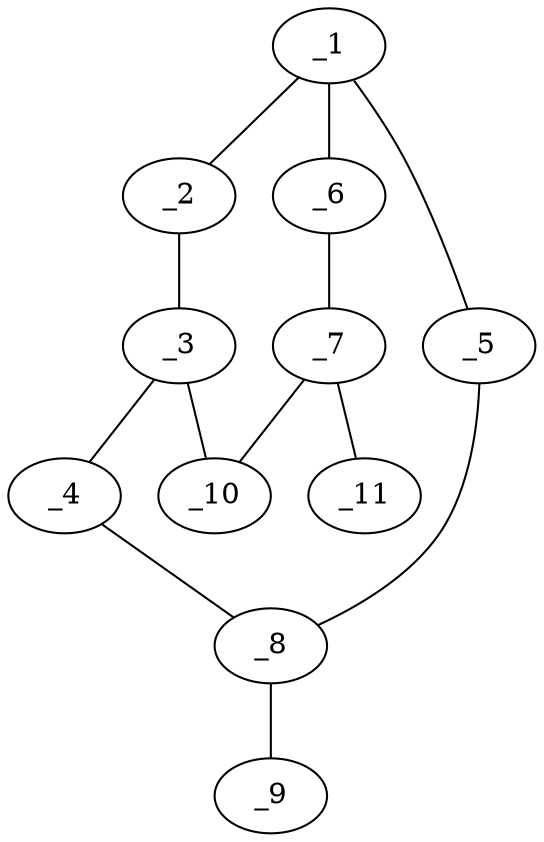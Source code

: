 graph molid625462 {
	_1	 [charge=0,
		chem=1,
		symbol="C  ",
		x="5.3147",
		y="-0.3061"];
	_2	 [charge=0,
		chem=1,
		symbol="C  ",
		x="4.8369",
		y="1.6425"];
	_1 -- _2	 [valence=1];
	_5	 [charge=0,
		chem=1,
		symbol="C  ",
		x="7.0194",
		y="-1.3507"];
	_1 -- _5	 [valence=1];
	_6	 [charge=0,
		chem=1,
		symbol="C  ",
		x="3.7796",
		y="-1.5492"];
	_1 -- _6	 [valence=1];
	_3	 [charge=0,
		chem=1,
		symbol="C  ",
		x="5.5735",
		y="0.6599"];
	_2 -- _3	 [valence=1];
	_4	 [charge=0,
		chem=1,
		symbol="C  ",
		x="7.4382",
		y="0.2122"];
	_3 -- _4	 [valence=1];
	_10	 [charge=0,
		chem=1,
		symbol="C  ",
		x="2.9706",
		y="-0.148"];
	_3 -- _10	 [valence=1];
	_8	 [charge=0,
		chem=1,
		symbol="C  ",
		x="7.7966",
		y="-0.7214"];
	_4 -- _8	 [valence=1];
	_5 -- _8	 [valence=1];
	_7	 [charge=0,
		chem=1,
		symbol="C  ",
		x="2.866",
		y="-1.1425"];
	_6 -- _7	 [valence=1];
	_7 -- _10	 [valence=1];
	_11	 [charge=0,
		chem=2,
		symbol="O  ",
		x=2,
		y="-1.6425"];
	_7 -- _11	 [valence=1];
	_9	 [charge=0,
		chem=1,
		symbol="C  ",
		x="8.7625",
		y="-0.9802"];
	_8 -- _9	 [valence=2];
}
